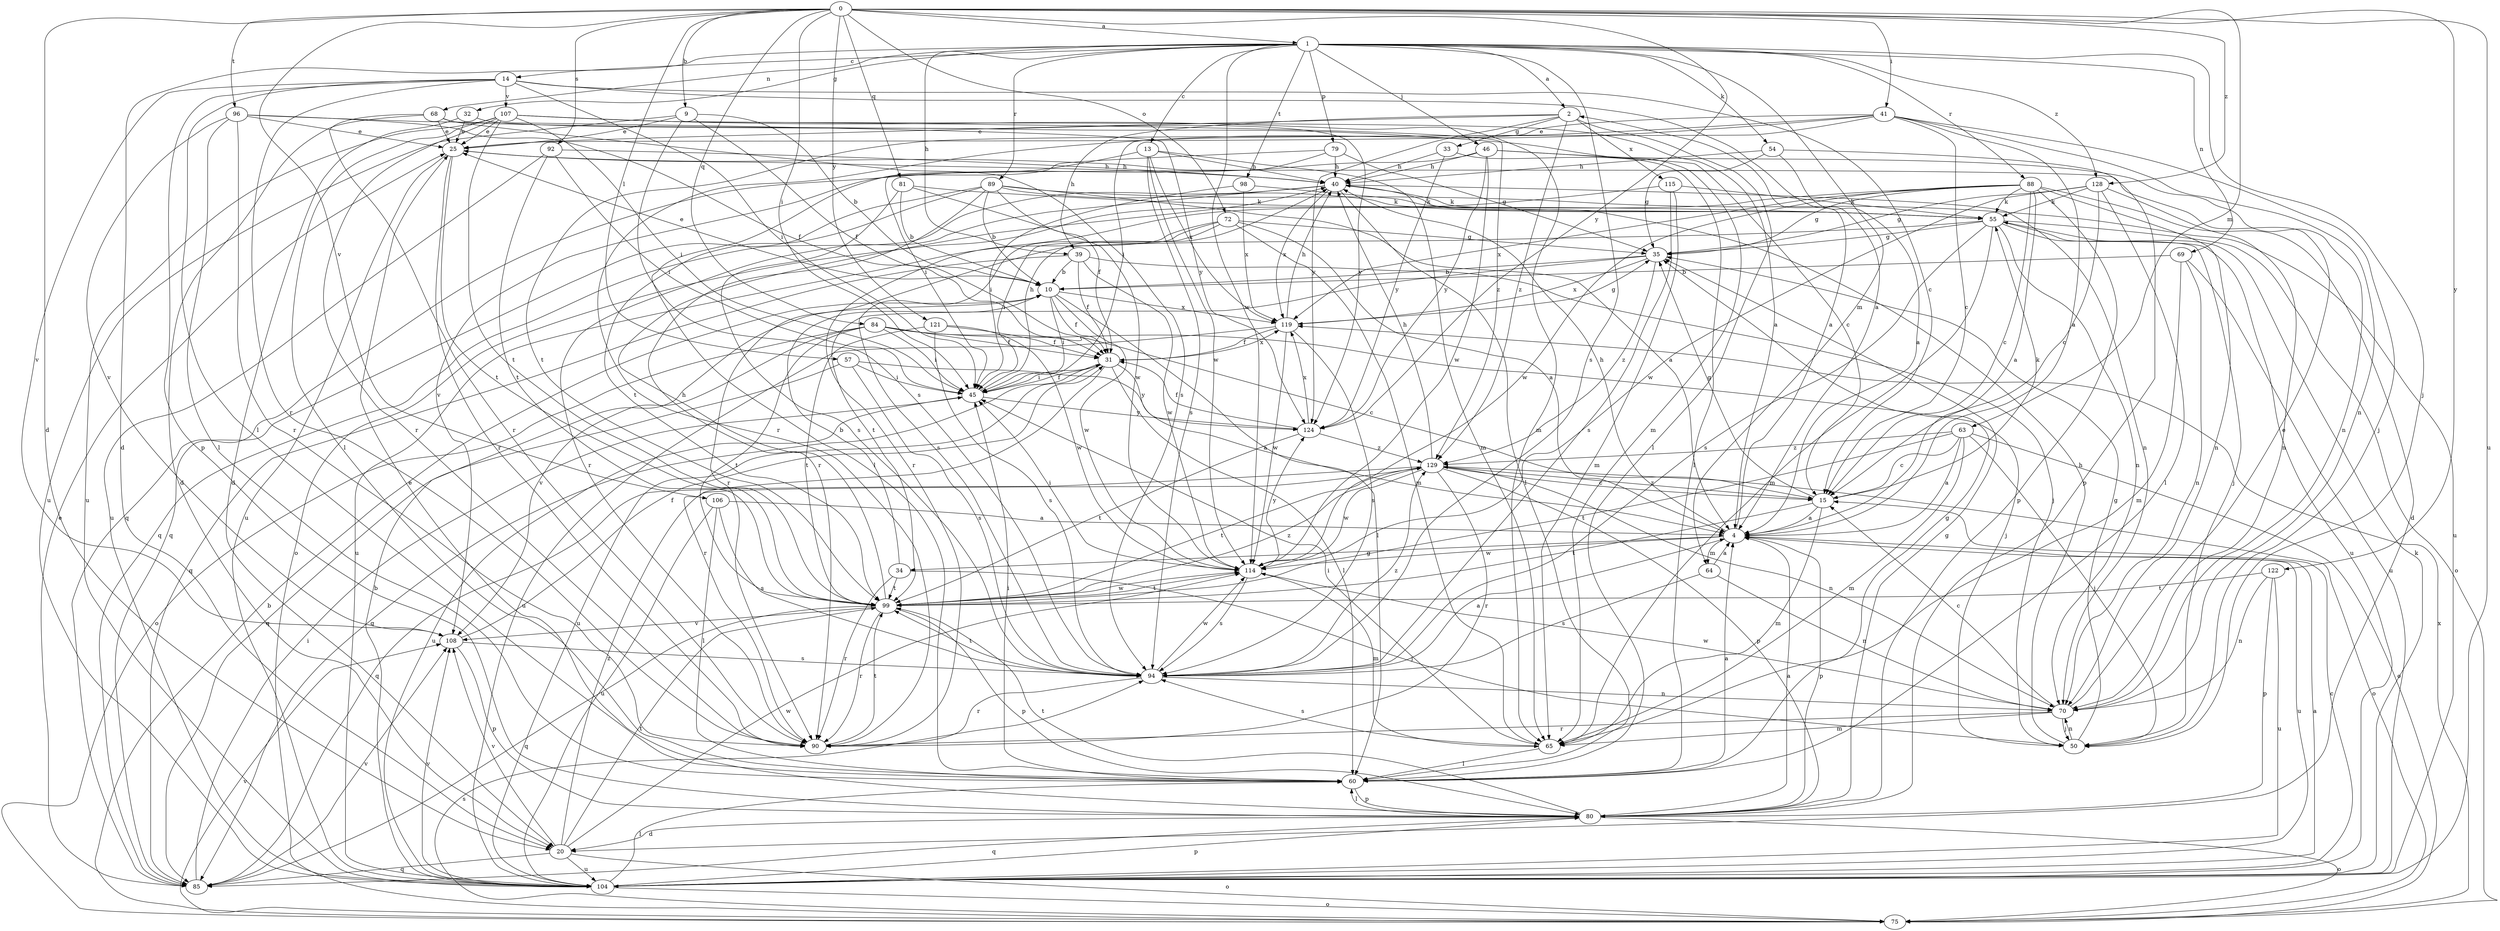 strict digraph  {
0;
1;
2;
4;
9;
10;
13;
14;
15;
20;
25;
31;
32;
33;
34;
35;
39;
40;
41;
45;
46;
50;
54;
55;
57;
60;
63;
64;
65;
68;
69;
70;
72;
75;
79;
80;
81;
84;
85;
88;
89;
90;
92;
94;
96;
98;
99;
104;
106;
107;
108;
114;
115;
119;
121;
122;
124;
128;
129;
0 -> 1  [label=a];
0 -> 9  [label=b];
0 -> 20  [label=d];
0 -> 41  [label=i];
0 -> 45  [label=i];
0 -> 57  [label=l];
0 -> 63  [label=m];
0 -> 72  [label=o];
0 -> 81  [label=q];
0 -> 84  [label=q];
0 -> 92  [label=s];
0 -> 96  [label=t];
0 -> 104  [label=u];
0 -> 106  [label=v];
0 -> 121  [label=y];
0 -> 122  [label=y];
0 -> 124  [label=y];
0 -> 128  [label=z];
1 -> 2  [label=a];
1 -> 13  [label=c];
1 -> 14  [label=c];
1 -> 20  [label=d];
1 -> 32  [label=g];
1 -> 39  [label=h];
1 -> 46  [label=j];
1 -> 50  [label=j];
1 -> 54  [label=k];
1 -> 64  [label=m];
1 -> 68  [label=n];
1 -> 69  [label=n];
1 -> 79  [label=p];
1 -> 88  [label=r];
1 -> 89  [label=r];
1 -> 94  [label=s];
1 -> 98  [label=t];
1 -> 114  [label=w];
1 -> 128  [label=z];
2 -> 25  [label=e];
2 -> 33  [label=g];
2 -> 39  [label=h];
2 -> 60  [label=l];
2 -> 115  [label=x];
2 -> 124  [label=y];
2 -> 129  [label=z];
4 -> 2  [label=a];
4 -> 34  [label=g];
4 -> 40  [label=h];
4 -> 64  [label=m];
4 -> 80  [label=p];
4 -> 104  [label=u];
4 -> 114  [label=w];
9 -> 10  [label=b];
9 -> 25  [label=e];
9 -> 31  [label=f];
9 -> 94  [label=s];
9 -> 104  [label=u];
10 -> 25  [label=e];
10 -> 31  [label=f];
10 -> 45  [label=i];
10 -> 60  [label=l];
10 -> 114  [label=w];
10 -> 119  [label=x];
13 -> 40  [label=h];
13 -> 60  [label=l];
13 -> 65  [label=m];
13 -> 94  [label=s];
13 -> 114  [label=w];
13 -> 119  [label=x];
14 -> 4  [label=a];
14 -> 15  [label=c];
14 -> 45  [label=i];
14 -> 60  [label=l];
14 -> 80  [label=p];
14 -> 90  [label=r];
14 -> 107  [label=v];
14 -> 108  [label=v];
15 -> 4  [label=a];
15 -> 35  [label=g];
15 -> 55  [label=k];
15 -> 65  [label=m];
15 -> 99  [label=t];
15 -> 129  [label=z];
20 -> 75  [label=o];
20 -> 85  [label=q];
20 -> 99  [label=t];
20 -> 104  [label=u];
20 -> 108  [label=v];
20 -> 114  [label=w];
20 -> 129  [label=z];
25 -> 40  [label=h];
25 -> 90  [label=r];
25 -> 99  [label=t];
25 -> 104  [label=u];
31 -> 45  [label=i];
31 -> 60  [label=l];
31 -> 85  [label=q];
31 -> 90  [label=r];
31 -> 104  [label=u];
31 -> 119  [label=x];
31 -> 124  [label=y];
32 -> 20  [label=d];
32 -> 25  [label=e];
32 -> 124  [label=y];
33 -> 40  [label=h];
33 -> 60  [label=l];
33 -> 124  [label=y];
34 -> 10  [label=b];
34 -> 50  [label=j];
34 -> 90  [label=r];
34 -> 99  [label=t];
35 -> 10  [label=b];
35 -> 99  [label=t];
35 -> 119  [label=x];
35 -> 129  [label=z];
39 -> 10  [label=b];
39 -> 31  [label=f];
39 -> 50  [label=j];
39 -> 85  [label=q];
39 -> 114  [label=w];
40 -> 55  [label=k];
40 -> 60  [label=l];
40 -> 70  [label=n];
40 -> 85  [label=q];
40 -> 90  [label=r];
40 -> 119  [label=x];
41 -> 4  [label=a];
41 -> 15  [label=c];
41 -> 25  [label=e];
41 -> 45  [label=i];
41 -> 50  [label=j];
41 -> 70  [label=n];
41 -> 90  [label=r];
41 -> 99  [label=t];
45 -> 31  [label=f];
45 -> 40  [label=h];
45 -> 104  [label=u];
45 -> 124  [label=y];
46 -> 15  [label=c];
46 -> 40  [label=h];
46 -> 70  [label=n];
46 -> 85  [label=q];
46 -> 114  [label=w];
46 -> 124  [label=y];
50 -> 35  [label=g];
50 -> 40  [label=h];
50 -> 70  [label=n];
54 -> 4  [label=a];
54 -> 35  [label=g];
54 -> 40  [label=h];
54 -> 80  [label=p];
55 -> 35  [label=g];
55 -> 50  [label=j];
55 -> 65  [label=m];
55 -> 70  [label=n];
55 -> 75  [label=o];
55 -> 90  [label=r];
55 -> 94  [label=s];
55 -> 104  [label=u];
57 -> 4  [label=a];
57 -> 45  [label=i];
57 -> 85  [label=q];
57 -> 94  [label=s];
60 -> 4  [label=a];
60 -> 35  [label=g];
60 -> 45  [label=i];
60 -> 80  [label=p];
63 -> 4  [label=a];
63 -> 15  [label=c];
63 -> 50  [label=j];
63 -> 65  [label=m];
63 -> 75  [label=o];
63 -> 99  [label=t];
63 -> 129  [label=z];
64 -> 4  [label=a];
64 -> 70  [label=n];
64 -> 94  [label=s];
65 -> 45  [label=i];
65 -> 60  [label=l];
65 -> 94  [label=s];
68 -> 20  [label=d];
68 -> 25  [label=e];
68 -> 65  [label=m];
68 -> 90  [label=r];
68 -> 94  [label=s];
69 -> 10  [label=b];
69 -> 65  [label=m];
69 -> 70  [label=n];
69 -> 104  [label=u];
70 -> 15  [label=c];
70 -> 25  [label=e];
70 -> 50  [label=j];
70 -> 65  [label=m];
70 -> 90  [label=r];
70 -> 114  [label=w];
72 -> 4  [label=a];
72 -> 35  [label=g];
72 -> 45  [label=i];
72 -> 65  [label=m];
72 -> 94  [label=s];
72 -> 104  [label=u];
75 -> 10  [label=b];
75 -> 94  [label=s];
75 -> 108  [label=v];
75 -> 119  [label=x];
79 -> 35  [label=g];
79 -> 40  [label=h];
79 -> 45  [label=i];
79 -> 108  [label=v];
80 -> 4  [label=a];
80 -> 20  [label=d];
80 -> 25  [label=e];
80 -> 35  [label=g];
80 -> 60  [label=l];
80 -> 75  [label=o];
80 -> 85  [label=q];
80 -> 99  [label=t];
81 -> 10  [label=b];
81 -> 55  [label=k];
81 -> 94  [label=s];
81 -> 114  [label=w];
84 -> 15  [label=c];
84 -> 31  [label=f];
84 -> 45  [label=i];
84 -> 50  [label=j];
84 -> 75  [label=o];
84 -> 99  [label=t];
84 -> 108  [label=v];
85 -> 25  [label=e];
85 -> 45  [label=i];
85 -> 108  [label=v];
88 -> 4  [label=a];
88 -> 15  [label=c];
88 -> 20  [label=d];
88 -> 35  [label=g];
88 -> 55  [label=k];
88 -> 70  [label=n];
88 -> 80  [label=p];
88 -> 90  [label=r];
88 -> 114  [label=w];
88 -> 119  [label=x];
89 -> 4  [label=a];
89 -> 10  [label=b];
89 -> 31  [label=f];
89 -> 55  [label=k];
89 -> 85  [label=q];
89 -> 90  [label=r];
89 -> 99  [label=t];
89 -> 104  [label=u];
90 -> 99  [label=t];
92 -> 40  [label=h];
92 -> 45  [label=i];
92 -> 99  [label=t];
92 -> 104  [label=u];
94 -> 4  [label=a];
94 -> 70  [label=n];
94 -> 90  [label=r];
94 -> 99  [label=t];
94 -> 114  [label=w];
94 -> 129  [label=z];
96 -> 25  [label=e];
96 -> 31  [label=f];
96 -> 60  [label=l];
96 -> 90  [label=r];
96 -> 108  [label=v];
96 -> 124  [label=y];
98 -> 45  [label=i];
98 -> 55  [label=k];
98 -> 119  [label=x];
99 -> 40  [label=h];
99 -> 80  [label=p];
99 -> 85  [label=q];
99 -> 90  [label=r];
99 -> 108  [label=v];
99 -> 114  [label=w];
99 -> 129  [label=z];
104 -> 4  [label=a];
104 -> 10  [label=b];
104 -> 15  [label=c];
104 -> 55  [label=k];
104 -> 60  [label=l];
104 -> 75  [label=o];
104 -> 80  [label=p];
104 -> 108  [label=v];
106 -> 4  [label=a];
106 -> 60  [label=l];
106 -> 94  [label=s];
106 -> 104  [label=u];
107 -> 4  [label=a];
107 -> 25  [label=e];
107 -> 45  [label=i];
107 -> 60  [label=l];
107 -> 65  [label=m];
107 -> 90  [label=r];
107 -> 99  [label=t];
107 -> 104  [label=u];
107 -> 129  [label=z];
108 -> 31  [label=f];
108 -> 80  [label=p];
108 -> 94  [label=s];
114 -> 45  [label=i];
114 -> 65  [label=m];
114 -> 94  [label=s];
114 -> 99  [label=t];
114 -> 124  [label=y];
115 -> 55  [label=k];
115 -> 65  [label=m];
115 -> 75  [label=o];
115 -> 94  [label=s];
119 -> 31  [label=f];
119 -> 35  [label=g];
119 -> 40  [label=h];
119 -> 94  [label=s];
119 -> 104  [label=u];
119 -> 114  [label=w];
121 -> 31  [label=f];
121 -> 94  [label=s];
121 -> 99  [label=t];
121 -> 114  [label=w];
122 -> 70  [label=n];
122 -> 80  [label=p];
122 -> 99  [label=t];
122 -> 104  [label=u];
124 -> 31  [label=f];
124 -> 99  [label=t];
124 -> 119  [label=x];
124 -> 129  [label=z];
128 -> 15  [label=c];
128 -> 35  [label=g];
128 -> 55  [label=k];
128 -> 60  [label=l];
128 -> 70  [label=n];
128 -> 114  [label=w];
129 -> 15  [label=c];
129 -> 40  [label=h];
129 -> 70  [label=n];
129 -> 75  [label=o];
129 -> 80  [label=p];
129 -> 85  [label=q];
129 -> 90  [label=r];
129 -> 99  [label=t];
129 -> 114  [label=w];
}
